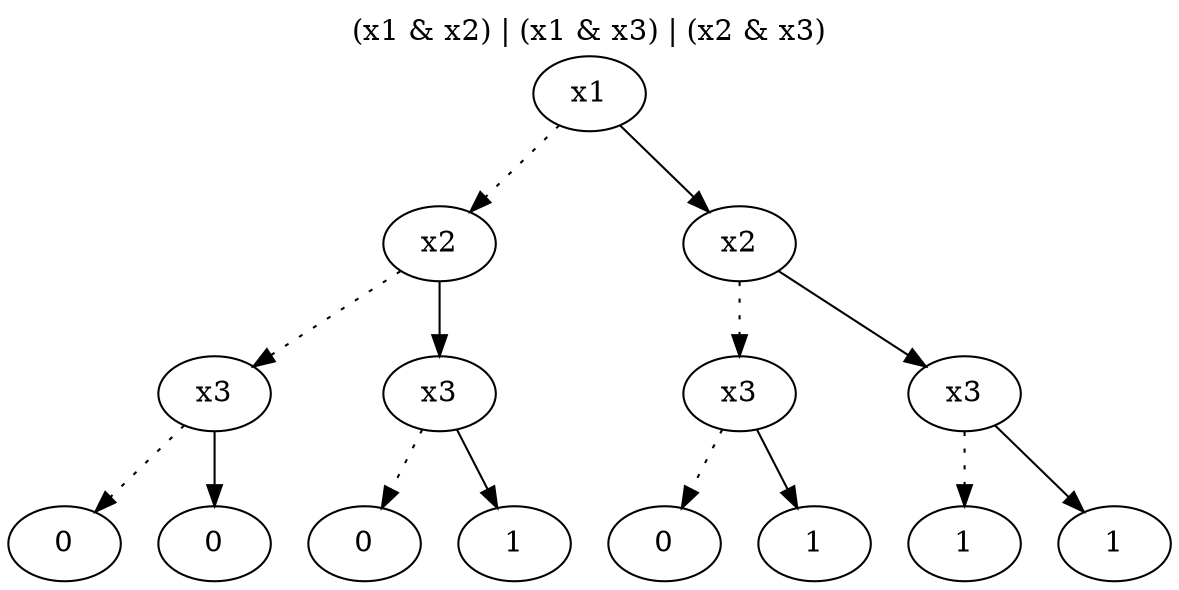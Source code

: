 digraph G {
labelloc="t"
label="(x1 & x2) | (x1 & x3) | (x2 & x3)"
1 [label="x1"]
1 -> 2 [style=dotted]
2 [label="x2"]
2 -> 3 [style=dotted]
3 [label="x3"]
3 -> 4 [style=dotted]
4 [label="0"]
3 -> 5
5 [label="0"]
2 -> 6
6 [label="x3"]
6 -> 7 [style=dotted]
7 [label="0"]
6 -> 8
8 [label="1"]
1 -> 9
9 [label="x2"]
9 -> 10 [style=dotted]
10 [label="x3"]
10 -> 11 [style=dotted]
11 [label="0"]
10 -> 12
12 [label="1"]
9 -> 13
13 [label="x3"]
13 -> 14 [style=dotted]
14 [label="1"]
13 -> 15
15 [label="1"]
}